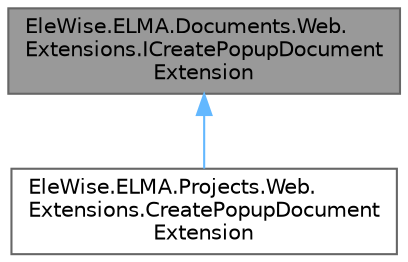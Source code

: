 digraph "EleWise.ELMA.Documents.Web.Extensions.ICreatePopupDocumentExtension"
{
 // LATEX_PDF_SIZE
  bgcolor="transparent";
  edge [fontname=Helvetica,fontsize=10,labelfontname=Helvetica,labelfontsize=10];
  node [fontname=Helvetica,fontsize=10,shape=box,height=0.2,width=0.4];
  Node1 [id="Node000001",label="EleWise.ELMA.Documents.Web.\lExtensions.ICreatePopupDocument\lExtension",height=0.2,width=0.4,color="gray40", fillcolor="grey60", style="filled", fontcolor="black",tooltip="Точка расширения для заполнения модели типа документа дополнительными параметрами."];
  Node1 -> Node2 [id="edge1_Node000001_Node000002",dir="back",color="steelblue1",style="solid",tooltip=" "];
  Node2 [id="Node000002",label="EleWise.ELMA.Projects.Web.\lExtensions.CreatePopupDocument\lExtension",height=0.2,width=0.4,color="gray40", fillcolor="white", style="filled",URL="$class_ele_wise_1_1_e_l_m_a_1_1_projects_1_1_web_1_1_extensions_1_1_create_popup_document_extension.html",tooltip=" "];
}
